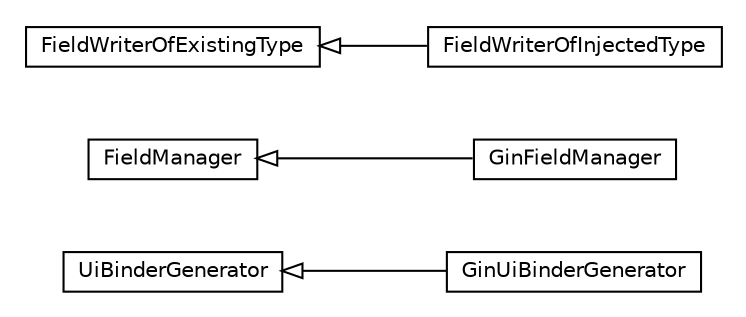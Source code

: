 #!/usr/local/bin/dot
#
# Class diagram 
# Generated by UMLGraph version R5_6-24-gf6e263 (http://www.umlgraph.org/)
#

digraph G {
	edge [fontname="Helvetica",fontsize=10,labelfontname="Helvetica",labelfontsize=10];
	node [fontname="Helvetica",fontsize=10,shape=plaintext];
	nodesep=0.25;
	ranksep=0.5;
	rankdir=LR;
	// com.google.gwt.uibinder.rebind.UiBinderGenerator
	c6741 [label=<<table title="com.google.gwt.uibinder.rebind.UiBinderGenerator" border="0" cellborder="1" cellspacing="0" cellpadding="2" port="p" href="./UiBinderGenerator.html">
		<tr><td><table border="0" cellspacing="0" cellpadding="1">
<tr><td align="center" balign="center"> UiBinderGenerator </td></tr>
		</table></td></tr>
		</table>>, URL="./UiBinderGenerator.html", fontname="Helvetica", fontcolor="black", fontsize=10.0];
	// com.google.gwt.uibinder.rebind.GinUiBinderGenerator
	c6742 [label=<<table title="com.google.gwt.uibinder.rebind.GinUiBinderGenerator" border="0" cellborder="1" cellspacing="0" cellpadding="2" port="p" href="./GinUiBinderGenerator.html">
		<tr><td><table border="0" cellspacing="0" cellpadding="1">
<tr><td align="center" balign="center"> GinUiBinderGenerator </td></tr>
		</table></td></tr>
		</table>>, URL="./GinUiBinderGenerator.html", fontname="Helvetica", fontcolor="black", fontsize=10.0];
	// com.google.gwt.uibinder.rebind.GinFieldManager
	c6743 [label=<<table title="com.google.gwt.uibinder.rebind.GinFieldManager" border="0" cellborder="1" cellspacing="0" cellpadding="2" port="p" href="./GinFieldManager.html">
		<tr><td><table border="0" cellspacing="0" cellpadding="1">
<tr><td align="center" balign="center"> GinFieldManager </td></tr>
		</table></td></tr>
		</table>>, URL="./GinFieldManager.html", fontname="Helvetica", fontcolor="black", fontsize=10.0];
	// com.google.gwt.uibinder.rebind.FieldWriterOfInjectedType
	c6744 [label=<<table title="com.google.gwt.uibinder.rebind.FieldWriterOfInjectedType" border="0" cellborder="1" cellspacing="0" cellpadding="2" port="p" href="./FieldWriterOfInjectedType.html">
		<tr><td><table border="0" cellspacing="0" cellpadding="1">
<tr><td align="center" balign="center"> FieldWriterOfInjectedType </td></tr>
		</table></td></tr>
		</table>>, URL="./FieldWriterOfInjectedType.html", fontname="Helvetica", fontcolor="black", fontsize=10.0];
	// com.google.gwt.uibinder.rebind.FieldManager
	c6745 [label=<<table title="com.google.gwt.uibinder.rebind.FieldManager" border="0" cellborder="1" cellspacing="0" cellpadding="2" port="p" href="./FieldManager.html">
		<tr><td><table border="0" cellspacing="0" cellpadding="1">
<tr><td align="center" balign="center"> FieldManager </td></tr>
		</table></td></tr>
		</table>>, URL="./FieldManager.html", fontname="Helvetica", fontcolor="black", fontsize=10.0];
	//com.google.gwt.uibinder.rebind.GinUiBinderGenerator extends com.google.gwt.uibinder.rebind.UiBinderGenerator
	c6741:p -> c6742:p [dir=back,arrowtail=empty];
	//com.google.gwt.uibinder.rebind.GinFieldManager extends com.google.gwt.uibinder.rebind.FieldManager
	c6745:p -> c6743:p [dir=back,arrowtail=empty];
	//com.google.gwt.uibinder.rebind.FieldWriterOfInjectedType extends com.google.gwt.uibinder.rebind.FieldWriterOfExistingType
	c7248:p -> c6744:p [dir=back,arrowtail=empty];
	// com.google.gwt.uibinder.rebind.FieldWriterOfExistingType
	c7248 [label=<<table title="com.google.gwt.uibinder.rebind.FieldWriterOfExistingType" border="0" cellborder="1" cellspacing="0" cellpadding="2" port="p">
		<tr><td><table border="0" cellspacing="0" cellpadding="1">
<tr><td align="center" balign="center"> FieldWriterOfExistingType </td></tr>
		</table></td></tr>
		</table>>, URL="null", fontname="Helvetica", fontcolor="black", fontsize=10.0];
}

